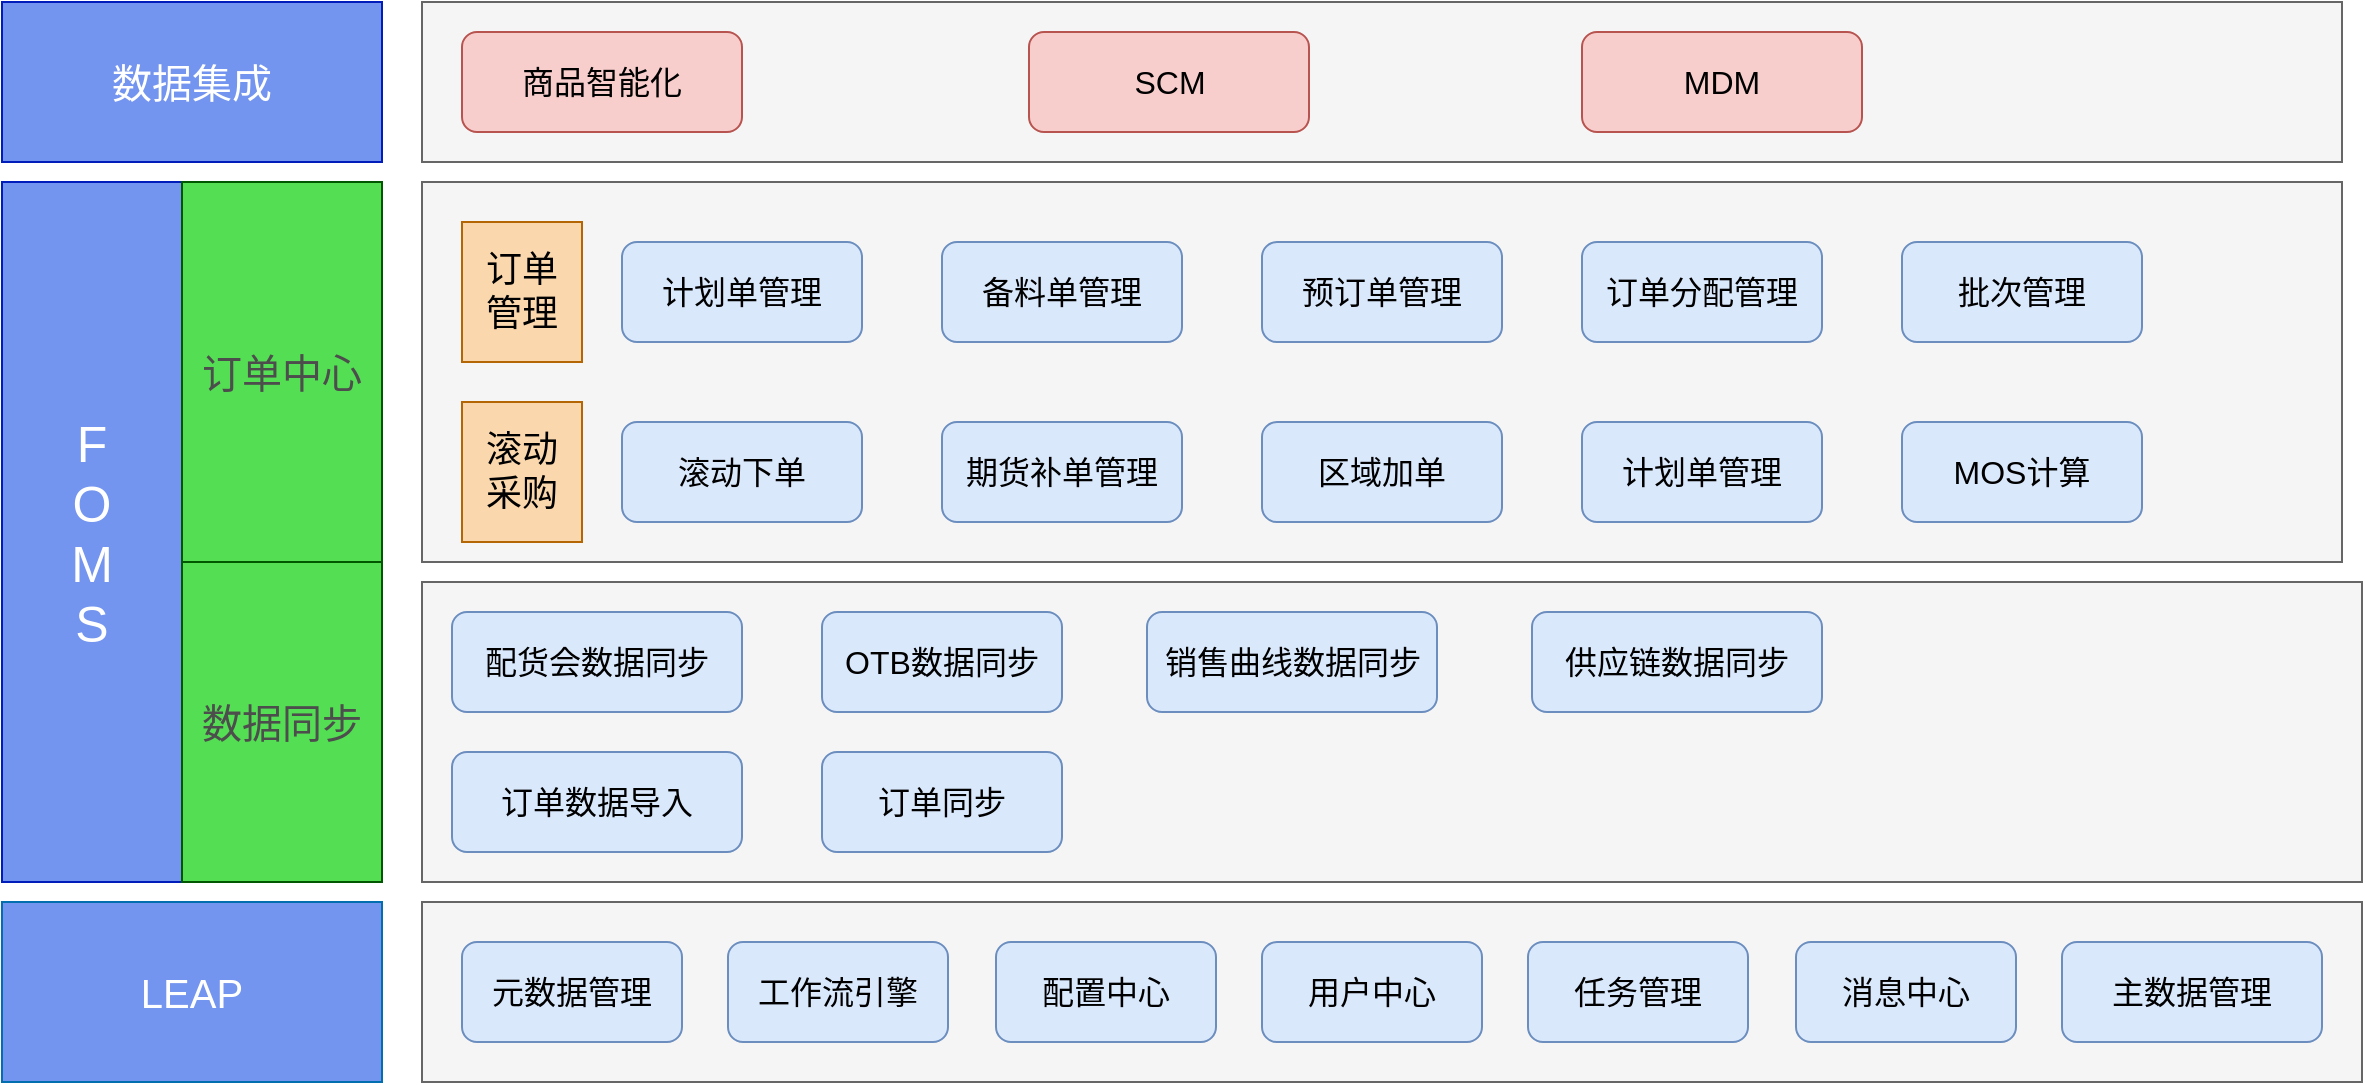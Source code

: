 <mxfile version="20.4.0" type="github">
  <diagram id="aitsbQrs374O7kZ5YF0x" name="第 1 页">
    <mxGraphModel dx="2013" dy="684" grid="1" gridSize="10" guides="1" tooltips="1" connect="1" arrows="1" fold="1" page="1" pageScale="1" pageWidth="827" pageHeight="1169" math="0" shadow="0">
      <root>
        <mxCell id="0" />
        <mxCell id="1" parent="0" />
        <mxCell id="5dREuyog7Jw6wLklUPI1-30" value="" style="rounded=0;whiteSpace=wrap;html=1;fontSize=20;fillColor=#f5f5f5;fontColor=#333333;strokeColor=#666666;" vertex="1" parent="1">
          <mxGeometry x="40" y="640" width="970" height="90" as="geometry" />
        </mxCell>
        <mxCell id="5dREuyog7Jw6wLklUPI1-28" value="F&lt;br style=&quot;font-size: 25px;&quot;&gt;O&lt;br style=&quot;font-size: 25px;&quot;&gt;M&lt;br style=&quot;font-size: 25px;&quot;&gt;S" style="rounded=0;whiteSpace=wrap;html=1;fillColor=#7394EF;strokeColor=#001DBC;fontSize=25;fontColor=#ffffff;" vertex="1" parent="1">
          <mxGeometry x="-170" y="280" width="90" height="350" as="geometry" />
        </mxCell>
        <mxCell id="5dREuyog7Jw6wLklUPI1-29" value="LEAP" style="rounded=0;whiteSpace=wrap;html=1;fontSize=20;fillColor=#7394EF;strokeColor=#006EAF;fontColor=#ffffff;" vertex="1" parent="1">
          <mxGeometry x="-170" y="640" width="190" height="90" as="geometry" />
        </mxCell>
        <mxCell id="5dREuyog7Jw6wLklUPI1-38" value="" style="rounded=0;whiteSpace=wrap;html=1;fontSize=20;fillColor=#f5f5f5;fontColor=#333333;strokeColor=#666666;" vertex="1" parent="1">
          <mxGeometry x="40" y="190" width="960" height="80" as="geometry" />
        </mxCell>
        <mxCell id="5dREuyog7Jw6wLklUPI1-39" value="商品智能化" style="rounded=1;whiteSpace=wrap;html=1;fontSize=16;fillColor=#f8cecc;strokeColor=#b85450;" vertex="1" parent="1">
          <mxGeometry x="60" y="205" width="140" height="50" as="geometry" />
        </mxCell>
        <mxCell id="5dREuyog7Jw6wLklUPI1-40" value="SCM" style="rounded=1;whiteSpace=wrap;html=1;fontSize=16;fillColor=#f8cecc;strokeColor=#b85450;" vertex="1" parent="1">
          <mxGeometry x="343.5" y="205" width="140" height="50" as="geometry" />
        </mxCell>
        <mxCell id="5dREuyog7Jw6wLklUPI1-42" value="MDM" style="rounded=1;whiteSpace=wrap;html=1;fontSize=16;fillColor=#f8cecc;strokeColor=#b85450;" vertex="1" parent="1">
          <mxGeometry x="620" y="205" width="140" height="50" as="geometry" />
        </mxCell>
        <mxCell id="5dREuyog7Jw6wLklUPI1-43" value="元数据管理" style="rounded=1;whiteSpace=wrap;html=1;fontSize=16;fillColor=#dae8fc;strokeColor=#6c8ebf;flipH=1;" vertex="1" parent="1">
          <mxGeometry x="60" y="660" width="110" height="50" as="geometry" />
        </mxCell>
        <mxCell id="5dREuyog7Jw6wLklUPI1-44" value="工作流引擎" style="rounded=1;whiteSpace=wrap;html=1;fontSize=16;fillColor=#dae8fc;strokeColor=#6c8ebf;flipH=1;" vertex="1" parent="1">
          <mxGeometry x="193" y="660" width="110" height="50" as="geometry" />
        </mxCell>
        <mxCell id="5dREuyog7Jw6wLklUPI1-45" value="配置中心" style="rounded=1;whiteSpace=wrap;html=1;fontSize=16;fillColor=#dae8fc;strokeColor=#6c8ebf;flipH=1;" vertex="1" parent="1">
          <mxGeometry x="327" y="660" width="110" height="50" as="geometry" />
        </mxCell>
        <mxCell id="5dREuyog7Jw6wLklUPI1-46" value="用户中心" style="rounded=1;whiteSpace=wrap;html=1;fontSize=16;fillColor=#dae8fc;strokeColor=#6c8ebf;flipH=1;" vertex="1" parent="1">
          <mxGeometry x="460" y="660" width="110" height="50" as="geometry" />
        </mxCell>
        <mxCell id="5dREuyog7Jw6wLklUPI1-47" value="主数据管理" style="rounded=1;whiteSpace=wrap;html=1;fontSize=16;fillColor=#dae8fc;strokeColor=#6c8ebf;flipH=1;" vertex="1" parent="1">
          <mxGeometry x="860" y="660" width="130" height="50" as="geometry" />
        </mxCell>
        <mxCell id="5dREuyog7Jw6wLklUPI1-48" value="任务管理" style="rounded=1;whiteSpace=wrap;html=1;fontSize=16;fillColor=#dae8fc;strokeColor=#6c8ebf;flipH=1;" vertex="1" parent="1">
          <mxGeometry x="593" y="660" width="110" height="50" as="geometry" />
        </mxCell>
        <mxCell id="5dREuyog7Jw6wLklUPI1-49" value="订单中心" style="rounded=0;whiteSpace=wrap;html=1;fontSize=20;fillColor=#54DE54;strokeColor=#005700;fontColor=#4D4D4D;" vertex="1" parent="1">
          <mxGeometry x="-80" y="280" width="100" height="190" as="geometry" />
        </mxCell>
        <mxCell id="5dREuyog7Jw6wLklUPI1-50" value="数据同步" style="rounded=0;whiteSpace=wrap;html=1;fontSize=20;fillColor=#54DE54;strokeColor=#005700;fontColor=#4D4D4D;" vertex="1" parent="1">
          <mxGeometry x="-80" y="470" width="100" height="160" as="geometry" />
        </mxCell>
        <mxCell id="5dREuyog7Jw6wLklUPI1-51" value="" style="rounded=0;whiteSpace=wrap;html=1;fontSize=20;fillColor=#f5f5f5;fontColor=#333333;strokeColor=#666666;" vertex="1" parent="1">
          <mxGeometry x="40" y="280" width="960" height="190" as="geometry" />
        </mxCell>
        <mxCell id="5dREuyog7Jw6wLklUPI1-52" value="" style="rounded=0;whiteSpace=wrap;html=1;fontSize=20;fillColor=#f5f5f5;fontColor=#333333;strokeColor=#666666;" vertex="1" parent="1">
          <mxGeometry x="40" y="480" width="970" height="150" as="geometry" />
        </mxCell>
        <mxCell id="5dREuyog7Jw6wLklUPI1-53" value="滚动&lt;br style=&quot;font-size: 18px;&quot;&gt;采购" style="rounded=0;whiteSpace=wrap;html=1;fontSize=18;fillColor=#fad7ac;strokeColor=#b46504;" vertex="1" parent="1">
          <mxGeometry x="60" y="390" width="60" height="70" as="geometry" />
        </mxCell>
        <mxCell id="5dREuyog7Jw6wLklUPI1-54" value="订单&lt;br style=&quot;font-size: 18px;&quot;&gt;管理" style="rounded=0;whiteSpace=wrap;html=1;fontSize=18;fillColor=#fad7ac;strokeColor=#b46504;" vertex="1" parent="1">
          <mxGeometry x="60" y="300" width="60" height="70" as="geometry" />
        </mxCell>
        <mxCell id="5dREuyog7Jw6wLklUPI1-55" value="MOS计算" style="rounded=1;whiteSpace=wrap;html=1;fontSize=16;fillColor=#dae8fc;strokeColor=#6c8ebf;" vertex="1" parent="1">
          <mxGeometry x="780" y="400" width="120" height="50" as="geometry" />
        </mxCell>
        <mxCell id="5dREuyog7Jw6wLklUPI1-56" value="期货补单管理" style="rounded=1;whiteSpace=wrap;html=1;fontSize=16;fillColor=#dae8fc;strokeColor=#6c8ebf;" vertex="1" parent="1">
          <mxGeometry x="300" y="400" width="120" height="50" as="geometry" />
        </mxCell>
        <mxCell id="5dREuyog7Jw6wLklUPI1-57" value="区域加单" style="rounded=1;whiteSpace=wrap;html=1;fontSize=16;fillColor=#dae8fc;strokeColor=#6c8ebf;" vertex="1" parent="1">
          <mxGeometry x="460" y="400" width="120" height="50" as="geometry" />
        </mxCell>
        <mxCell id="5dREuyog7Jw6wLklUPI1-58" value="计划单管理" style="rounded=1;whiteSpace=wrap;html=1;fontSize=16;fillColor=#dae8fc;strokeColor=#6c8ebf;" vertex="1" parent="1">
          <mxGeometry x="620" y="400" width="120" height="50" as="geometry" />
        </mxCell>
        <mxCell id="5dREuyog7Jw6wLklUPI1-59" value="滚动下单" style="rounded=1;whiteSpace=wrap;html=1;fontSize=16;fillColor=#dae8fc;strokeColor=#6c8ebf;" vertex="1" parent="1">
          <mxGeometry x="140" y="400" width="120" height="50" as="geometry" />
        </mxCell>
        <mxCell id="5dREuyog7Jw6wLklUPI1-60" value="配货会数据同步" style="rounded=1;whiteSpace=wrap;html=1;fontSize=16;fillColor=#dae8fc;strokeColor=#6c8ebf;" vertex="1" parent="1">
          <mxGeometry x="55" y="495" width="145" height="50" as="geometry" />
        </mxCell>
        <mxCell id="5dREuyog7Jw6wLklUPI1-61" value="OTB数据同步" style="rounded=1;whiteSpace=wrap;html=1;fontSize=16;fillColor=#dae8fc;strokeColor=#6c8ebf;" vertex="1" parent="1">
          <mxGeometry x="240" y="495" width="120" height="50" as="geometry" />
        </mxCell>
        <mxCell id="5dREuyog7Jw6wLklUPI1-62" value="销售曲线数据同步" style="rounded=1;whiteSpace=wrap;html=1;fontSize=16;fillColor=#dae8fc;strokeColor=#6c8ebf;" vertex="1" parent="1">
          <mxGeometry x="402.5" y="495" width="145" height="50" as="geometry" />
        </mxCell>
        <mxCell id="5dREuyog7Jw6wLklUPI1-63" value="供应链数据同步" style="rounded=1;whiteSpace=wrap;html=1;fontSize=16;fillColor=#dae8fc;strokeColor=#6c8ebf;" vertex="1" parent="1">
          <mxGeometry x="595" y="495" width="145" height="50" as="geometry" />
        </mxCell>
        <mxCell id="5dREuyog7Jw6wLklUPI1-64" value="订单数据导入" style="rounded=1;whiteSpace=wrap;html=1;fontSize=16;fillColor=#dae8fc;strokeColor=#6c8ebf;" vertex="1" parent="1">
          <mxGeometry x="55" y="565" width="145" height="50" as="geometry" />
        </mxCell>
        <mxCell id="5dREuyog7Jw6wLklUPI1-66" value="订单同步" style="rounded=1;whiteSpace=wrap;html=1;fontSize=16;fillColor=#dae8fc;strokeColor=#6c8ebf;" vertex="1" parent="1">
          <mxGeometry x="240" y="565" width="120" height="50" as="geometry" />
        </mxCell>
        <mxCell id="5dREuyog7Jw6wLklUPI1-67" value="计划单管理" style="rounded=1;whiteSpace=wrap;html=1;fontSize=16;fillColor=#dae8fc;strokeColor=#6c8ebf;" vertex="1" parent="1">
          <mxGeometry x="140" y="310" width="120" height="50" as="geometry" />
        </mxCell>
        <mxCell id="5dREuyog7Jw6wLklUPI1-68" value="备料单管理" style="rounded=1;whiteSpace=wrap;html=1;fontSize=16;fillColor=#dae8fc;strokeColor=#6c8ebf;" vertex="1" parent="1">
          <mxGeometry x="300" y="310" width="120" height="50" as="geometry" />
        </mxCell>
        <mxCell id="5dREuyog7Jw6wLklUPI1-69" value="预订单管理" style="rounded=1;whiteSpace=wrap;html=1;fontSize=16;fillColor=#dae8fc;strokeColor=#6c8ebf;" vertex="1" parent="1">
          <mxGeometry x="460" y="310" width="120" height="50" as="geometry" />
        </mxCell>
        <mxCell id="5dREuyog7Jw6wLklUPI1-70" value="订单分配管理" style="rounded=1;whiteSpace=wrap;html=1;fontSize=16;fillColor=#dae8fc;strokeColor=#6c8ebf;" vertex="1" parent="1">
          <mxGeometry x="620" y="310" width="120" height="50" as="geometry" />
        </mxCell>
        <mxCell id="5dREuyog7Jw6wLklUPI1-71" value="批次管理" style="rounded=1;whiteSpace=wrap;html=1;fontSize=16;fillColor=#dae8fc;strokeColor=#6c8ebf;" vertex="1" parent="1">
          <mxGeometry x="780" y="310" width="120" height="50" as="geometry" />
        </mxCell>
        <mxCell id="5dREuyog7Jw6wLklUPI1-75" value="数据集成" style="rounded=0;whiteSpace=wrap;html=1;fontSize=20;fillColor=#7394EF;strokeColor=#001DBC;fontColor=#ffffff;" vertex="1" parent="1">
          <mxGeometry x="-170" y="190" width="190" height="80" as="geometry" />
        </mxCell>
        <mxCell id="5dREuyog7Jw6wLklUPI1-76" value="消息中心" style="rounded=1;whiteSpace=wrap;html=1;fontSize=16;fillColor=#dae8fc;strokeColor=#6c8ebf;flipH=1;" vertex="1" parent="1">
          <mxGeometry x="727" y="660" width="110" height="50" as="geometry" />
        </mxCell>
      </root>
    </mxGraphModel>
  </diagram>
</mxfile>
